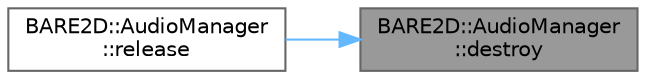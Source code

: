 digraph "BARE2D::AudioManager::destroy"
{
 // INTERACTIVE_SVG=YES
 // LATEX_PDF_SIZE
  bgcolor="transparent";
  edge [fontname=Helvetica,fontsize=10,labelfontname=Helvetica,labelfontsize=10];
  node [fontname=Helvetica,fontsize=10,shape=box,height=0.2,width=0.4];
  rankdir="RL";
  Node1 [label="BARE2D::AudioManager\l::destroy",height=0.2,width=0.4,color="gray40", fillcolor="grey60", style="filled", fontcolor="black",tooltip="Destroys/quits all necessary bits and pieces."];
  Node1 -> Node2 [dir="back",color="steelblue1",style="solid"];
  Node2 [label="BARE2D::AudioManager\l::release",height=0.2,width=0.4,color="grey40", fillcolor="white", style="filled",URL="$class_b_a_r_e2_d_1_1_audio_manager.html#a4b07b591f0add8a92a333a1589b09b2c",tooltip=" "];
}
